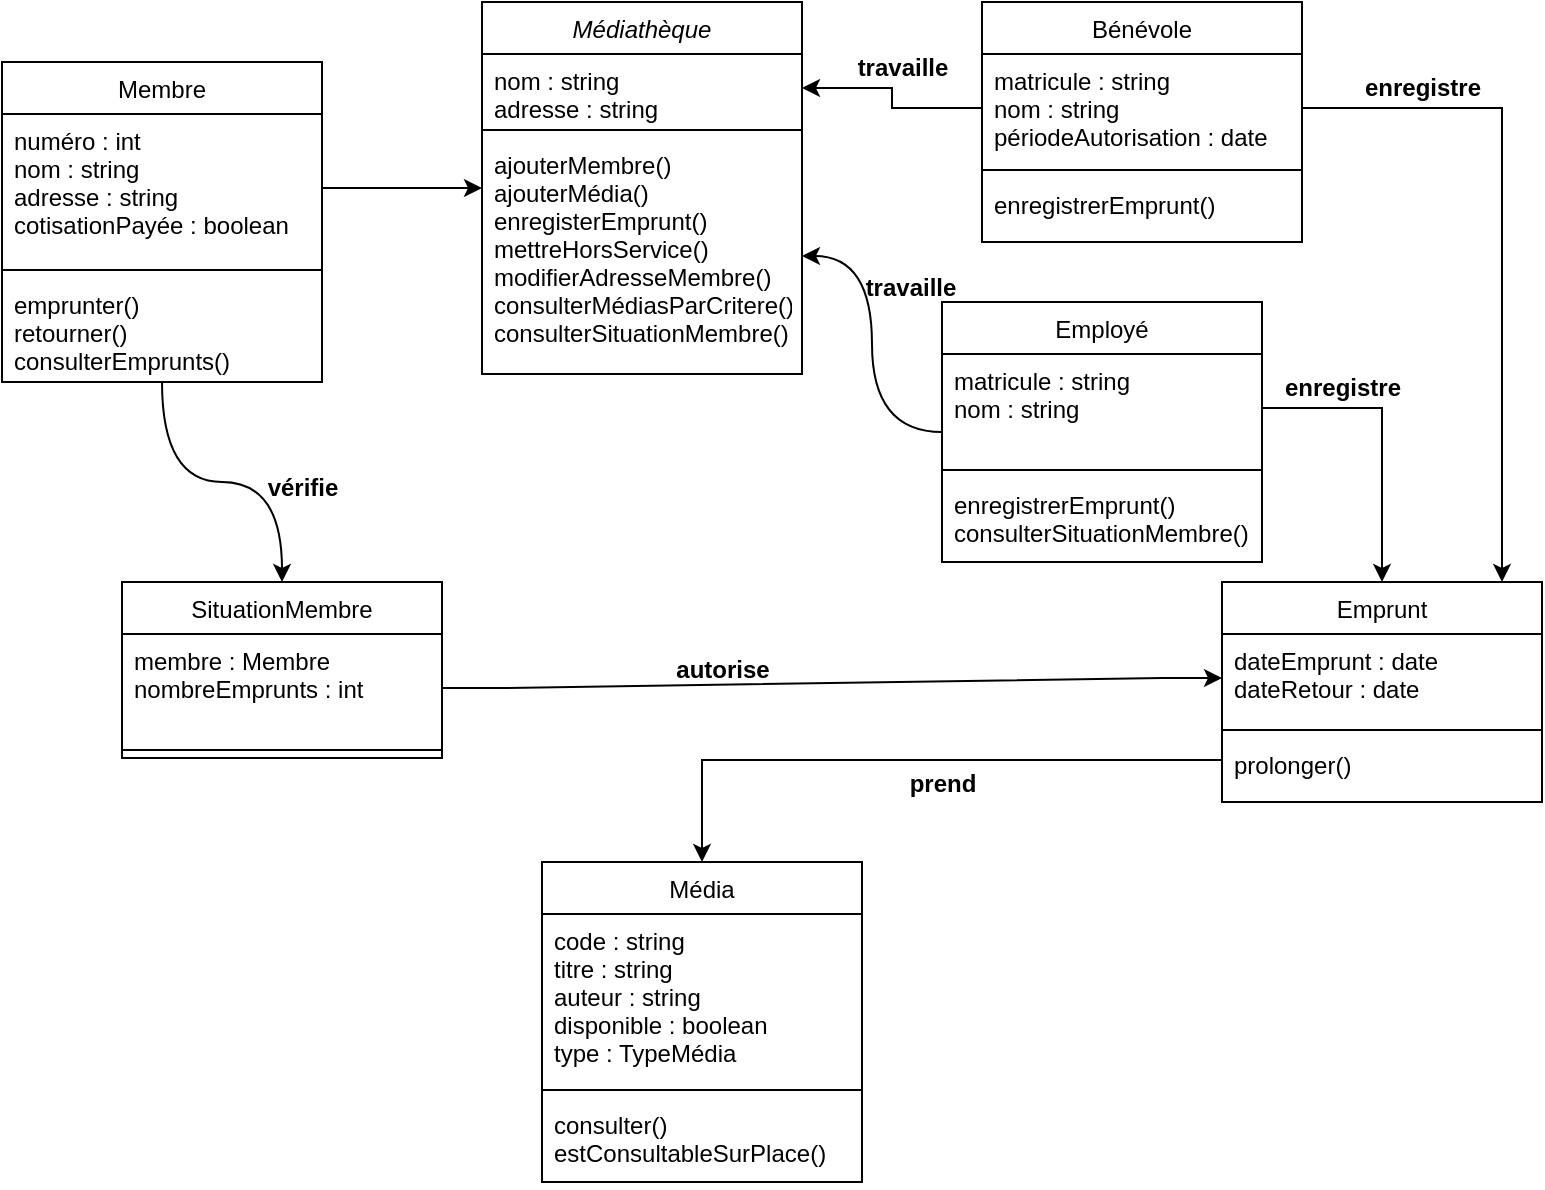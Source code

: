 <mxfile version="21.8.2" type="device">
  <diagram id="C5RBs43oDa-KdzZeNtuy" name="Page-1">
    <mxGraphModel dx="1163" dy="692" grid="1" gridSize="10" guides="1" tooltips="1" connect="1" arrows="1" fold="1" page="1" pageScale="1" pageWidth="827" pageHeight="1169" math="0" shadow="0">
      <root>
        <mxCell id="WIyWlLk6GJQsqaUBKTNV-0" />
        <mxCell id="WIyWlLk6GJQsqaUBKTNV-1" parent="WIyWlLk6GJQsqaUBKTNV-0" />
        <mxCell id="ityCt7iERmIHsNuT2OQk-20" style="edgeStyle=orthogonalEdgeStyle;rounded=0;orthogonalLoop=1;jettySize=auto;html=1;entryX=1;entryY=0.5;entryDx=0;entryDy=0;curved=1;startArrow=classic;startFill=1;endArrow=none;endFill=0;" edge="1" parent="WIyWlLk6GJQsqaUBKTNV-1" source="zkfFHV4jXpPFQw0GAbJ--0" target="zkfFHV4jXpPFQw0GAbJ--7">
          <mxGeometry relative="1" as="geometry" />
        </mxCell>
        <mxCell id="zkfFHV4jXpPFQw0GAbJ--0" value="Médiathèque" style="swimlane;fontStyle=2;align=center;verticalAlign=top;childLayout=stackLayout;horizontal=1;startSize=26;horizontalStack=0;resizeParent=1;resizeLast=0;collapsible=1;marginBottom=0;rounded=0;shadow=0;strokeWidth=1;" parent="WIyWlLk6GJQsqaUBKTNV-1" vertex="1">
          <mxGeometry x="240" y="50" width="160" height="186" as="geometry">
            <mxRectangle x="230" y="140" width="160" height="26" as="alternateBounds" />
          </mxGeometry>
        </mxCell>
        <mxCell id="zkfFHV4jXpPFQw0GAbJ--1" value="nom : string&#xa;adresse : string" style="text;align=left;verticalAlign=top;spacingLeft=4;spacingRight=4;overflow=hidden;rotatable=0;points=[[0,0.5],[1,0.5]];portConstraint=eastwest;" parent="zkfFHV4jXpPFQw0GAbJ--0" vertex="1">
          <mxGeometry y="26" width="160" height="34" as="geometry" />
        </mxCell>
        <mxCell id="zkfFHV4jXpPFQw0GAbJ--4" value="" style="line;html=1;strokeWidth=1;align=left;verticalAlign=middle;spacingTop=-1;spacingLeft=3;spacingRight=3;rotatable=0;labelPosition=right;points=[];portConstraint=eastwest;" parent="zkfFHV4jXpPFQw0GAbJ--0" vertex="1">
          <mxGeometry y="60" width="160" height="8" as="geometry" />
        </mxCell>
        <mxCell id="zkfFHV4jXpPFQw0GAbJ--5" value="ajouterMembre()&#xa;ajouterMédia()&#xa;enregisterEmprunt()&#xa;mettreHorsService()&#xa;modifierAdresseMembre()&#xa;consulterMédiasParCritere()&#xa;consulterSituationMembre()&#xa;" style="text;align=left;verticalAlign=top;spacingLeft=4;spacingRight=4;overflow=hidden;rotatable=0;points=[[0,0.5],[1,0.5]];portConstraint=eastwest;" parent="zkfFHV4jXpPFQw0GAbJ--0" vertex="1">
          <mxGeometry y="68" width="160" height="118" as="geometry" />
        </mxCell>
        <mxCell id="ityCt7iERmIHsNuT2OQk-23" style="edgeStyle=orthogonalEdgeStyle;rounded=0;orthogonalLoop=1;jettySize=auto;html=1;entryX=0.5;entryY=0;entryDx=0;entryDy=0;curved=1;" edge="1" parent="WIyWlLk6GJQsqaUBKTNV-1" source="zkfFHV4jXpPFQw0GAbJ--6" target="ityCt7iERmIHsNuT2OQk-16">
          <mxGeometry relative="1" as="geometry" />
        </mxCell>
        <mxCell id="zkfFHV4jXpPFQw0GAbJ--6" value="Membre" style="swimlane;fontStyle=0;align=center;verticalAlign=top;childLayout=stackLayout;horizontal=1;startSize=26;horizontalStack=0;resizeParent=1;resizeLast=0;collapsible=1;marginBottom=0;rounded=0;shadow=0;strokeWidth=1;" parent="WIyWlLk6GJQsqaUBKTNV-1" vertex="1">
          <mxGeometry y="80" width="160" height="160" as="geometry">
            <mxRectangle x="130" y="380" width="160" height="26" as="alternateBounds" />
          </mxGeometry>
        </mxCell>
        <mxCell id="zkfFHV4jXpPFQw0GAbJ--7" value="numéro : int&#xa;nom : string&#xa;adresse : string&#xa;cotisationPayée : boolean" style="text;align=left;verticalAlign=top;spacingLeft=4;spacingRight=4;overflow=hidden;rotatable=0;points=[[0,0.5],[1,0.5]];portConstraint=eastwest;" parent="zkfFHV4jXpPFQw0GAbJ--6" vertex="1">
          <mxGeometry y="26" width="160" height="74" as="geometry" />
        </mxCell>
        <mxCell id="zkfFHV4jXpPFQw0GAbJ--9" value="" style="line;html=1;strokeWidth=1;align=left;verticalAlign=middle;spacingTop=-1;spacingLeft=3;spacingRight=3;rotatable=0;labelPosition=right;points=[];portConstraint=eastwest;" parent="zkfFHV4jXpPFQw0GAbJ--6" vertex="1">
          <mxGeometry y="100" width="160" height="8" as="geometry" />
        </mxCell>
        <mxCell id="zkfFHV4jXpPFQw0GAbJ--10" value="emprunter()&#xa;retourner()&#xa;consulterEmprunts()" style="text;align=left;verticalAlign=top;spacingLeft=4;spacingRight=4;overflow=hidden;rotatable=0;points=[[0,0.5],[1,0.5]];portConstraint=eastwest;fontStyle=0" parent="zkfFHV4jXpPFQw0GAbJ--6" vertex="1">
          <mxGeometry y="108" width="160" height="52" as="geometry" />
        </mxCell>
        <mxCell id="ityCt7iERmIHsNuT2OQk-0" value="Média" style="swimlane;fontStyle=0;align=center;verticalAlign=top;childLayout=stackLayout;horizontal=1;startSize=26;horizontalStack=0;resizeParent=1;resizeLast=0;collapsible=1;marginBottom=0;rounded=0;shadow=0;strokeWidth=1;" vertex="1" parent="WIyWlLk6GJQsqaUBKTNV-1">
          <mxGeometry x="270" y="480" width="160" height="160" as="geometry">
            <mxRectangle x="130" y="380" width="160" height="26" as="alternateBounds" />
          </mxGeometry>
        </mxCell>
        <mxCell id="ityCt7iERmIHsNuT2OQk-1" value="code : string&#xa;titre : string&#xa;auteur : string&#xa;disponible : boolean&#xa;type : TypeMédia " style="text;align=left;verticalAlign=top;spacingLeft=4;spacingRight=4;overflow=hidden;rotatable=0;points=[[0,0.5],[1,0.5]];portConstraint=eastwest;" vertex="1" parent="ityCt7iERmIHsNuT2OQk-0">
          <mxGeometry y="26" width="160" height="84" as="geometry" />
        </mxCell>
        <mxCell id="ityCt7iERmIHsNuT2OQk-2" value="" style="line;html=1;strokeWidth=1;align=left;verticalAlign=middle;spacingTop=-1;spacingLeft=3;spacingRight=3;rotatable=0;labelPosition=right;points=[];portConstraint=eastwest;" vertex="1" parent="ityCt7iERmIHsNuT2OQk-0">
          <mxGeometry y="110" width="160" height="8" as="geometry" />
        </mxCell>
        <mxCell id="ityCt7iERmIHsNuT2OQk-3" value="consulter()&#xa;estConsultableSurPlace()" style="text;align=left;verticalAlign=top;spacingLeft=4;spacingRight=4;overflow=hidden;rotatable=0;points=[[0,0.5],[1,0.5]];portConstraint=eastwest;fontStyle=0" vertex="1" parent="ityCt7iERmIHsNuT2OQk-0">
          <mxGeometry y="118" width="160" height="42" as="geometry" />
        </mxCell>
        <mxCell id="ityCt7iERmIHsNuT2OQk-4" value="Emprunt" style="swimlane;fontStyle=0;align=center;verticalAlign=top;childLayout=stackLayout;horizontal=1;startSize=26;horizontalStack=0;resizeParent=1;resizeLast=0;collapsible=1;marginBottom=0;rounded=0;shadow=0;strokeWidth=1;" vertex="1" parent="WIyWlLk6GJQsqaUBKTNV-1">
          <mxGeometry x="610" y="340" width="160" height="110" as="geometry">
            <mxRectangle x="130" y="380" width="160" height="26" as="alternateBounds" />
          </mxGeometry>
        </mxCell>
        <mxCell id="ityCt7iERmIHsNuT2OQk-5" value="dateEmprunt : date&#xa;dateRetour : date" style="text;align=left;verticalAlign=top;spacingLeft=4;spacingRight=4;overflow=hidden;rotatable=0;points=[[0,0.5],[1,0.5]];portConstraint=eastwest;" vertex="1" parent="ityCt7iERmIHsNuT2OQk-4">
          <mxGeometry y="26" width="160" height="44" as="geometry" />
        </mxCell>
        <mxCell id="ityCt7iERmIHsNuT2OQk-6" value="" style="line;html=1;strokeWidth=1;align=left;verticalAlign=middle;spacingTop=-1;spacingLeft=3;spacingRight=3;rotatable=0;labelPosition=right;points=[];portConstraint=eastwest;" vertex="1" parent="ityCt7iERmIHsNuT2OQk-4">
          <mxGeometry y="70" width="160" height="8" as="geometry" />
        </mxCell>
        <mxCell id="ityCt7iERmIHsNuT2OQk-7" value="prolonger()" style="text;align=left;verticalAlign=top;spacingLeft=4;spacingRight=4;overflow=hidden;rotatable=0;points=[[0,0.5],[1,0.5]];portConstraint=eastwest;fontStyle=0" vertex="1" parent="ityCt7iERmIHsNuT2OQk-4">
          <mxGeometry y="78" width="160" height="22" as="geometry" />
        </mxCell>
        <mxCell id="ityCt7iERmIHsNuT2OQk-12" value="Bénévole" style="swimlane;fontStyle=0;align=center;verticalAlign=top;childLayout=stackLayout;horizontal=1;startSize=26;horizontalStack=0;resizeParent=1;resizeLast=0;collapsible=1;marginBottom=0;rounded=0;shadow=0;strokeWidth=1;" vertex="1" parent="WIyWlLk6GJQsqaUBKTNV-1">
          <mxGeometry x="490" y="50" width="160" height="120" as="geometry">
            <mxRectangle x="130" y="380" width="160" height="26" as="alternateBounds" />
          </mxGeometry>
        </mxCell>
        <mxCell id="ityCt7iERmIHsNuT2OQk-13" value="matricule : string&#xa;nom : string&#xa;périodeAutorisation : date" style="text;align=left;verticalAlign=top;spacingLeft=4;spacingRight=4;overflow=hidden;rotatable=0;points=[[0,0.5],[1,0.5]];portConstraint=eastwest;" vertex="1" parent="ityCt7iERmIHsNuT2OQk-12">
          <mxGeometry y="26" width="160" height="54" as="geometry" />
        </mxCell>
        <mxCell id="ityCt7iERmIHsNuT2OQk-14" value="" style="line;html=1;strokeWidth=1;align=left;verticalAlign=middle;spacingTop=-1;spacingLeft=3;spacingRight=3;rotatable=0;labelPosition=right;points=[];portConstraint=eastwest;" vertex="1" parent="ityCt7iERmIHsNuT2OQk-12">
          <mxGeometry y="80" width="160" height="8" as="geometry" />
        </mxCell>
        <mxCell id="ityCt7iERmIHsNuT2OQk-15" value="enregistrerEmprunt()" style="text;align=left;verticalAlign=top;spacingLeft=4;spacingRight=4;overflow=hidden;rotatable=0;points=[[0,0.5],[1,0.5]];portConstraint=eastwest;fontStyle=0" vertex="1" parent="ityCt7iERmIHsNuT2OQk-12">
          <mxGeometry y="88" width="160" height="32" as="geometry" />
        </mxCell>
        <mxCell id="ityCt7iERmIHsNuT2OQk-16" value="SituationMembre" style="swimlane;fontStyle=0;align=center;verticalAlign=top;childLayout=stackLayout;horizontal=1;startSize=26;horizontalStack=0;resizeParent=1;resizeLast=0;collapsible=1;marginBottom=0;rounded=0;shadow=0;strokeWidth=1;" vertex="1" parent="WIyWlLk6GJQsqaUBKTNV-1">
          <mxGeometry x="60" y="340" width="160" height="88" as="geometry">
            <mxRectangle x="130" y="380" width="160" height="26" as="alternateBounds" />
          </mxGeometry>
        </mxCell>
        <mxCell id="ityCt7iERmIHsNuT2OQk-17" value="membre : Membre&#xa;nombreEmprunts : int&#xa;" style="text;align=left;verticalAlign=top;spacingLeft=4;spacingRight=4;overflow=hidden;rotatable=0;points=[[0,0.5],[1,0.5]];portConstraint=eastwest;" vertex="1" parent="ityCt7iERmIHsNuT2OQk-16">
          <mxGeometry y="26" width="160" height="54" as="geometry" />
        </mxCell>
        <mxCell id="ityCt7iERmIHsNuT2OQk-18" value="" style="line;html=1;strokeWidth=1;align=left;verticalAlign=middle;spacingTop=-1;spacingLeft=3;spacingRight=3;rotatable=0;labelPosition=right;points=[];portConstraint=eastwest;" vertex="1" parent="ityCt7iERmIHsNuT2OQk-16">
          <mxGeometry y="80" width="160" height="8" as="geometry" />
        </mxCell>
        <mxCell id="ityCt7iERmIHsNuT2OQk-32" style="edgeStyle=orthogonalEdgeStyle;rounded=0;orthogonalLoop=1;jettySize=auto;html=1;curved=1;" edge="1" parent="WIyWlLk6GJQsqaUBKTNV-1" source="ityCt7iERmIHsNuT2OQk-8" target="zkfFHV4jXpPFQw0GAbJ--5">
          <mxGeometry relative="1" as="geometry" />
        </mxCell>
        <mxCell id="ityCt7iERmIHsNuT2OQk-8" value="Employé" style="swimlane;fontStyle=0;align=center;verticalAlign=top;childLayout=stackLayout;horizontal=1;startSize=26;horizontalStack=0;resizeParent=1;resizeLast=0;collapsible=1;marginBottom=0;rounded=0;shadow=0;strokeWidth=1;" vertex="1" parent="WIyWlLk6GJQsqaUBKTNV-1">
          <mxGeometry x="470" y="200" width="160" height="130" as="geometry">
            <mxRectangle x="130" y="380" width="160" height="26" as="alternateBounds" />
          </mxGeometry>
        </mxCell>
        <mxCell id="ityCt7iERmIHsNuT2OQk-9" value="matricule : string&#xa;nom : string" style="text;align=left;verticalAlign=top;spacingLeft=4;spacingRight=4;overflow=hidden;rotatable=0;points=[[0,0.5],[1,0.5]];portConstraint=eastwest;" vertex="1" parent="ityCt7iERmIHsNuT2OQk-8">
          <mxGeometry y="26" width="160" height="54" as="geometry" />
        </mxCell>
        <mxCell id="ityCt7iERmIHsNuT2OQk-10" value="" style="line;html=1;strokeWidth=1;align=left;verticalAlign=middle;spacingTop=-1;spacingLeft=3;spacingRight=3;rotatable=0;labelPosition=right;points=[];portConstraint=eastwest;" vertex="1" parent="ityCt7iERmIHsNuT2OQk-8">
          <mxGeometry y="80" width="160" height="8" as="geometry" />
        </mxCell>
        <mxCell id="ityCt7iERmIHsNuT2OQk-11" value="enregistrerEmprunt()&#xa;consulterSituationMembre()" style="text;align=left;verticalAlign=top;spacingLeft=4;spacingRight=4;overflow=hidden;rotatable=0;points=[[0,0.5],[1,0.5]];portConstraint=eastwest;fontStyle=0" vertex="1" parent="ityCt7iERmIHsNuT2OQk-8">
          <mxGeometry y="88" width="160" height="42" as="geometry" />
        </mxCell>
        <mxCell id="ityCt7iERmIHsNuT2OQk-30" style="edgeStyle=entityRelationEdgeStyle;rounded=0;orthogonalLoop=1;jettySize=auto;html=1;entryX=0;entryY=0.5;entryDx=0;entryDy=0;" edge="1" parent="WIyWlLk6GJQsqaUBKTNV-1" source="ityCt7iERmIHsNuT2OQk-17" target="ityCt7iERmIHsNuT2OQk-5">
          <mxGeometry relative="1" as="geometry" />
        </mxCell>
        <mxCell id="ityCt7iERmIHsNuT2OQk-31" style="edgeStyle=orthogonalEdgeStyle;rounded=0;orthogonalLoop=1;jettySize=auto;html=1;entryX=1;entryY=0.5;entryDx=0;entryDy=0;" edge="1" parent="WIyWlLk6GJQsqaUBKTNV-1" source="ityCt7iERmIHsNuT2OQk-13" target="zkfFHV4jXpPFQw0GAbJ--1">
          <mxGeometry relative="1" as="geometry" />
        </mxCell>
        <mxCell id="ityCt7iERmIHsNuT2OQk-33" style="edgeStyle=orthogonalEdgeStyle;rounded=0;orthogonalLoop=1;jettySize=auto;html=1;entryX=0.5;entryY=0;entryDx=0;entryDy=0;" edge="1" parent="WIyWlLk6GJQsqaUBKTNV-1" source="ityCt7iERmIHsNuT2OQk-7" target="ityCt7iERmIHsNuT2OQk-0">
          <mxGeometry relative="1" as="geometry" />
        </mxCell>
        <mxCell id="ityCt7iERmIHsNuT2OQk-34" style="edgeStyle=orthogonalEdgeStyle;rounded=0;orthogonalLoop=1;jettySize=auto;html=1;" edge="1" parent="WIyWlLk6GJQsqaUBKTNV-1" source="ityCt7iERmIHsNuT2OQk-13" target="ityCt7iERmIHsNuT2OQk-4">
          <mxGeometry relative="1" as="geometry">
            <Array as="points">
              <mxPoint x="750" y="103" />
            </Array>
          </mxGeometry>
        </mxCell>
        <mxCell id="ityCt7iERmIHsNuT2OQk-35" style="edgeStyle=orthogonalEdgeStyle;rounded=0;orthogonalLoop=1;jettySize=auto;html=1;entryX=0.5;entryY=0;entryDx=0;entryDy=0;" edge="1" parent="WIyWlLk6GJQsqaUBKTNV-1" source="ityCt7iERmIHsNuT2OQk-9" target="ityCt7iERmIHsNuT2OQk-4">
          <mxGeometry relative="1" as="geometry" />
        </mxCell>
        <mxCell id="ityCt7iERmIHsNuT2OQk-36" value="vérifie" style="text;align=center;fontStyle=1;verticalAlign=middle;spacingLeft=3;spacingRight=3;strokeColor=none;rotatable=0;points=[[0,0.5],[1,0.5]];portConstraint=eastwest;html=1;" vertex="1" parent="WIyWlLk6GJQsqaUBKTNV-1">
          <mxGeometry x="110" y="280" width="80" height="26" as="geometry" />
        </mxCell>
        <mxCell id="ityCt7iERmIHsNuT2OQk-37" value="autorise" style="text;align=center;fontStyle=1;verticalAlign=middle;spacingLeft=3;spacingRight=3;strokeColor=none;rotatable=0;points=[[0,0.5],[1,0.5]];portConstraint=eastwest;html=1;" vertex="1" parent="WIyWlLk6GJQsqaUBKTNV-1">
          <mxGeometry x="320" y="371" width="80" height="26" as="geometry" />
        </mxCell>
        <mxCell id="ityCt7iERmIHsNuT2OQk-38" value="prend" style="text;align=center;fontStyle=1;verticalAlign=middle;spacingLeft=3;spacingRight=3;strokeColor=none;rotatable=0;points=[[0,0.5],[1,0.5]];portConstraint=eastwest;html=1;" vertex="1" parent="WIyWlLk6GJQsqaUBKTNV-1">
          <mxGeometry x="430" y="428" width="80" height="26" as="geometry" />
        </mxCell>
        <mxCell id="ityCt7iERmIHsNuT2OQk-39" value="enregistre" style="text;align=center;fontStyle=1;verticalAlign=middle;spacingLeft=3;spacingRight=3;strokeColor=none;rotatable=0;points=[[0,0.5],[1,0.5]];portConstraint=eastwest;html=1;" vertex="1" parent="WIyWlLk6GJQsqaUBKTNV-1">
          <mxGeometry x="630" y="230" width="80" height="26" as="geometry" />
        </mxCell>
        <mxCell id="ityCt7iERmIHsNuT2OQk-40" value="enregistre" style="text;align=center;fontStyle=1;verticalAlign=middle;spacingLeft=3;spacingRight=3;strokeColor=none;rotatable=0;points=[[0,0.5],[1,0.5]];portConstraint=eastwest;html=1;" vertex="1" parent="WIyWlLk6GJQsqaUBKTNV-1">
          <mxGeometry x="670" y="80" width="80" height="26" as="geometry" />
        </mxCell>
        <mxCell id="ityCt7iERmIHsNuT2OQk-41" value="travaille" style="text;align=center;fontStyle=1;verticalAlign=middle;spacingLeft=3;spacingRight=3;strokeColor=none;rotatable=0;points=[[0,0.5],[1,0.5]];portConstraint=eastwest;html=1;" vertex="1" parent="WIyWlLk6GJQsqaUBKTNV-1">
          <mxGeometry x="410" y="70" width="80" height="26" as="geometry" />
        </mxCell>
        <mxCell id="ityCt7iERmIHsNuT2OQk-42" value="travaille" style="text;align=center;fontStyle=1;verticalAlign=middle;spacingLeft=3;spacingRight=3;strokeColor=none;rotatable=0;points=[[0,0.5],[1,0.5]];portConstraint=eastwest;html=1;" vertex="1" parent="WIyWlLk6GJQsqaUBKTNV-1">
          <mxGeometry x="414" y="180" width="80" height="26" as="geometry" />
        </mxCell>
      </root>
    </mxGraphModel>
  </diagram>
</mxfile>
